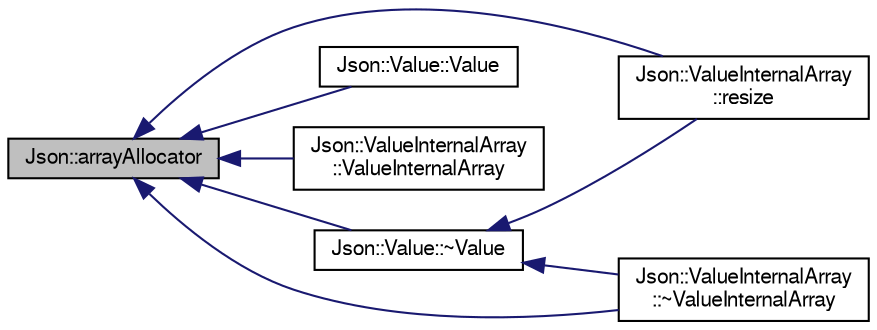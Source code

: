 digraph "Json::arrayAllocator"
{
  edge [fontname="FreeSans",fontsize="10",labelfontname="FreeSans",labelfontsize="10"];
  node [fontname="FreeSans",fontsize="10",shape=record];
  rankdir="LR";
  Node1 [label="Json::arrayAllocator",height=0.2,width=0.4,color="black", fillcolor="grey75", style="filled" fontcolor="black"];
  Node1 -> Node2 [dir="back",color="midnightblue",fontsize="10",style="solid",fontname="FreeSans"];
  Node2 [label="Json::ValueInternalArray\l::resize",height=0.2,width=0.4,color="black", fillcolor="white", style="filled",URL="$class_json_1_1_value_internal_array.html#a1cb5e2a7587f0e5e320d60ac1a39e14f"];
  Node1 -> Node3 [dir="back",color="midnightblue",fontsize="10",style="solid",fontname="FreeSans"];
  Node3 [label="Json::Value::Value",height=0.2,width=0.4,color="black", fillcolor="white", style="filled",URL="$class_json_1_1_value.html#a436dfd3670f95fd665f680eba5cebcf0"];
  Node1 -> Node4 [dir="back",color="midnightblue",fontsize="10",style="solid",fontname="FreeSans"];
  Node4 [label="Json::ValueInternalArray\l::ValueInternalArray",height=0.2,width=0.4,color="black", fillcolor="white", style="filled",URL="$class_json_1_1_value_internal_array.html#a6efb5fb84d46056b73b96f8dccd34dd6"];
  Node1 -> Node5 [dir="back",color="midnightblue",fontsize="10",style="solid",fontname="FreeSans"];
  Node5 [label="Json::Value::~Value",height=0.2,width=0.4,color="black", fillcolor="white", style="filled",URL="$class_json_1_1_value.html#a287dea48da3912d02756735bf677b27b"];
  Node5 -> Node6 [dir="back",color="midnightblue",fontsize="10",style="solid",fontname="FreeSans"];
  Node6 [label="Json::ValueInternalArray\l::~ValueInternalArray",height=0.2,width=0.4,color="black", fillcolor="white", style="filled",URL="$class_json_1_1_value_internal_array.html#a005321bd2242149b6920a63aec411017"];
  Node5 -> Node2 [dir="back",color="midnightblue",fontsize="10",style="solid",fontname="FreeSans"];
  Node1 -> Node6 [dir="back",color="midnightblue",fontsize="10",style="solid",fontname="FreeSans"];
}

